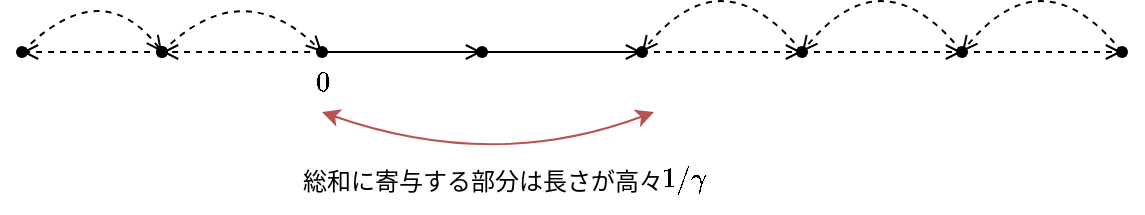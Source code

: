 <mxfile>
    <diagram id="VdtHAr_-hSFkClVTDPvz" name="ページ1">
        <mxGraphModel dx="1156" dy="451" grid="1" gridSize="10" guides="1" tooltips="1" connect="1" arrows="1" fold="1" page="1" pageScale="1" pageWidth="827" pageHeight="1169" math="1" shadow="0">
            <root>
                <mxCell id="0"/>
                <mxCell id="1" parent="0"/>
                <mxCell id="2" value="" style="edgeStyle=none;curved=1;html=1;endArrow=open;endFill=0;dashed=1;" edge="1" parent="1" source="3" target="26">
                    <mxGeometry relative="1" as="geometry"/>
                </mxCell>
                <mxCell id="3" value="" style="shape=waypoint;sketch=0;size=6;pointerEvents=1;points=[];fillColor=none;resizable=0;rotatable=0;perimeter=centerPerimeter;snapToPoint=1;" vertex="1" parent="1">
                    <mxGeometry x="80" y="60" width="20" height="20" as="geometry"/>
                </mxCell>
                <mxCell id="4" value="" style="edgeStyle=none;html=1;endArrow=open;endFill=0;" edge="1" parent="1" source="6" target="8">
                    <mxGeometry relative="1" as="geometry"/>
                </mxCell>
                <mxCell id="5" style="edgeStyle=none;curved=1;html=1;endArrow=open;endFill=0;dashed=1;" edge="1" parent="1" source="6" target="3">
                    <mxGeometry relative="1" as="geometry"/>
                </mxCell>
                <mxCell id="6" value="" style="shape=waypoint;sketch=0;size=6;pointerEvents=1;points=[];fillColor=none;resizable=0;rotatable=0;perimeter=centerPerimeter;snapToPoint=1;" vertex="1" parent="1">
                    <mxGeometry x="160" y="60" width="20" height="20" as="geometry"/>
                </mxCell>
                <mxCell id="7" value="" style="edgeStyle=none;html=1;endArrow=open;endFill=0;" edge="1" parent="1" source="8" target="11">
                    <mxGeometry relative="1" as="geometry">
                        <Array as="points">
                            <mxPoint x="290" y="70"/>
                        </Array>
                    </mxGeometry>
                </mxCell>
                <mxCell id="8" value="" style="shape=waypoint;sketch=0;size=6;pointerEvents=1;points=[];fillColor=none;resizable=0;rotatable=0;perimeter=centerPerimeter;snapToPoint=1;" vertex="1" parent="1">
                    <mxGeometry x="240" y="60" width="20" height="20" as="geometry"/>
                </mxCell>
                <mxCell id="9" value="" style="edgeStyle=none;html=1;endArrow=open;endFill=0;dashed=1;" edge="1" parent="1" source="11" target="14">
                    <mxGeometry relative="1" as="geometry"/>
                </mxCell>
                <mxCell id="11" value="" style="shape=waypoint;sketch=0;size=6;pointerEvents=1;points=[];fillColor=none;resizable=0;rotatable=0;perimeter=centerPerimeter;snapToPoint=1;" vertex="1" parent="1">
                    <mxGeometry x="320" y="60" width="20" height="20" as="geometry"/>
                </mxCell>
                <mxCell id="12" value="" style="edgeStyle=none;html=1;endArrow=open;endFill=0;dashed=1;" edge="1" parent="1" source="14" target="17">
                    <mxGeometry relative="1" as="geometry"/>
                </mxCell>
                <mxCell id="13" style="edgeStyle=none;curved=1;html=1;endArrow=open;endFill=0;dashed=1;" edge="1" parent="1" source="14" target="11">
                    <mxGeometry relative="1" as="geometry">
                        <Array as="points">
                            <mxPoint x="370" y="20"/>
                        </Array>
                    </mxGeometry>
                </mxCell>
                <mxCell id="14" value="" style="shape=waypoint;sketch=0;size=6;pointerEvents=1;points=[];fillColor=none;resizable=0;rotatable=0;perimeter=centerPerimeter;snapToPoint=1;" vertex="1" parent="1">
                    <mxGeometry x="400" y="60" width="20" height="20" as="geometry"/>
                </mxCell>
                <mxCell id="15" value="" style="edgeStyle=none;html=1;endArrow=open;endFill=0;dashed=1;" edge="1" parent="1" source="17" target="19">
                    <mxGeometry relative="1" as="geometry"/>
                </mxCell>
                <mxCell id="16" style="edgeStyle=none;html=1;entryX=0.75;entryY=0.35;entryDx=0;entryDy=0;entryPerimeter=0;endArrow=open;endFill=0;curved=1;dashed=1;" edge="1" parent="1" source="17" target="14">
                    <mxGeometry relative="1" as="geometry">
                        <Array as="points">
                            <mxPoint x="450" y="20"/>
                        </Array>
                    </mxGeometry>
                </mxCell>
                <mxCell id="17" value="" style="shape=waypoint;sketch=0;size=6;pointerEvents=1;points=[];fillColor=none;resizable=0;rotatable=0;perimeter=centerPerimeter;snapToPoint=1;" vertex="1" parent="1">
                    <mxGeometry x="480" y="60" width="20" height="20" as="geometry"/>
                </mxCell>
                <mxCell id="18" style="edgeStyle=none;html=1;endArrow=open;endFill=0;curved=1;dashed=1;" edge="1" parent="1" source="19" target="17">
                    <mxGeometry relative="1" as="geometry">
                        <Array as="points">
                            <mxPoint x="530" y="20"/>
                        </Array>
                    </mxGeometry>
                </mxCell>
                <mxCell id="19" value="" style="shape=waypoint;sketch=0;size=6;pointerEvents=1;points=[];fillColor=none;resizable=0;rotatable=0;perimeter=centerPerimeter;snapToPoint=1;" vertex="1" parent="1">
                    <mxGeometry x="560" y="60" width="20" height="20" as="geometry"/>
                </mxCell>
                <mxCell id="20" value="" style="endArrow=classic;startArrow=classic;html=1;curved=1;fillColor=#f8cecc;strokeColor=#b85450;" edge="1" parent="1">
                    <mxGeometry width="50" height="50" relative="1" as="geometry">
                        <mxPoint x="170" y="100" as="sourcePoint"/>
                        <mxPoint x="336" y="100" as="targetPoint"/>
                        <Array as="points">
                            <mxPoint x="256" y="130"/>
                        </Array>
                    </mxGeometry>
                </mxCell>
                <mxCell id="21" value="総和に寄与する部分は長さが高々" style="text;html=1;align=center;verticalAlign=middle;resizable=0;points=[];autosize=1;strokeColor=none;fillColor=none;" vertex="1" parent="1">
                    <mxGeometry x="150" y="120" width="200" height="30" as="geometry"/>
                </mxCell>
                <mxCell id="24" value="$$0$$" style="text;html=1;align=center;verticalAlign=middle;resizable=0;points=[];autosize=1;strokeColor=none;fillColor=none;" vertex="1" parent="1">
                    <mxGeometry x="140" y="70" width="60" height="30" as="geometry"/>
                </mxCell>
                <mxCell id="25" style="edgeStyle=none;curved=1;html=1;endArrow=open;endFill=0;dashed=1;" edge="1" parent="1" source="26" target="28">
                    <mxGeometry relative="1" as="geometry">
                        <Array as="points">
                            <mxPoint x="60" y="30"/>
                        </Array>
                    </mxGeometry>
                </mxCell>
                <mxCell id="26" value="" style="shape=waypoint;sketch=0;size=6;pointerEvents=1;points=[];fillColor=none;resizable=0;rotatable=0;perimeter=centerPerimeter;snapToPoint=1;" vertex="1" parent="1">
                    <mxGeometry x="10" y="60" width="20" height="20" as="geometry"/>
                </mxCell>
                <mxCell id="27" style="edgeStyle=none;curved=1;html=1;endArrow=open;endFill=0;dashed=1;" edge="1" parent="1" source="28" target="6">
                    <mxGeometry relative="1" as="geometry">
                        <Array as="points">
                            <mxPoint x="130" y="30"/>
                        </Array>
                    </mxGeometry>
                </mxCell>
                <mxCell id="28" value="" style="shape=waypoint;sketch=0;size=6;pointerEvents=1;points=[];fillColor=none;resizable=0;rotatable=0;perimeter=centerPerimeter;snapToPoint=1;" vertex="1" parent="1">
                    <mxGeometry x="80" y="60" width="20" height="20" as="geometry"/>
                </mxCell>
                <mxCell id="33" value="$$1/\gamma$$" style="text;html=1;align=center;verticalAlign=middle;resizable=0;points=[];autosize=1;strokeColor=none;fillColor=none;" vertex="1" parent="1">
                    <mxGeometry x="301" y="119" width="100" height="30" as="geometry"/>
                </mxCell>
            </root>
        </mxGraphModel>
    </diagram>
</mxfile>